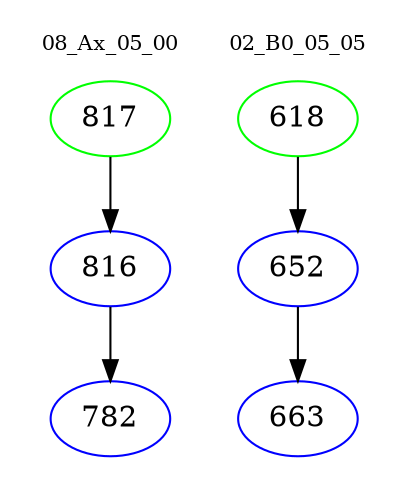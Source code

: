 digraph{
subgraph cluster_0 {
color = white
label = "08_Ax_05_00";
fontsize=10;
T0_817 [label="817", color="green"]
T0_817 -> T0_816 [color="black"]
T0_816 [label="816", color="blue"]
T0_816 -> T0_782 [color="black"]
T0_782 [label="782", color="blue"]
}
subgraph cluster_1 {
color = white
label = "02_B0_05_05";
fontsize=10;
T1_618 [label="618", color="green"]
T1_618 -> T1_652 [color="black"]
T1_652 [label="652", color="blue"]
T1_652 -> T1_663 [color="black"]
T1_663 [label="663", color="blue"]
}
}
